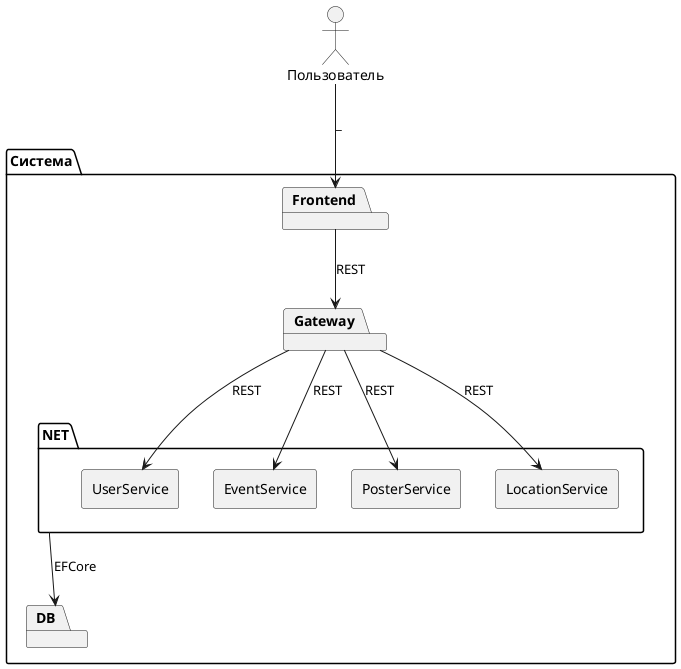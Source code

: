 @startuml
skinparam componentStyle rectangle

actor Пользователь

package Система {
    package Frontend {
    }
    package Gateway {
    }
    package NET {
        [UserService] as UserService
        [EventService] as EventService
        [PosterService] as PosterService
        [LocationService] as LocationService
    }
    package DB{
    }
}

Пользователь --> Frontend : _
Frontend --> Gateway : REST
Gateway --> UserService : REST
Gateway --> EventService : REST
Gateway --> PosterService : REST
Gateway --> LocationService : REST
NET --> DB : EFCore